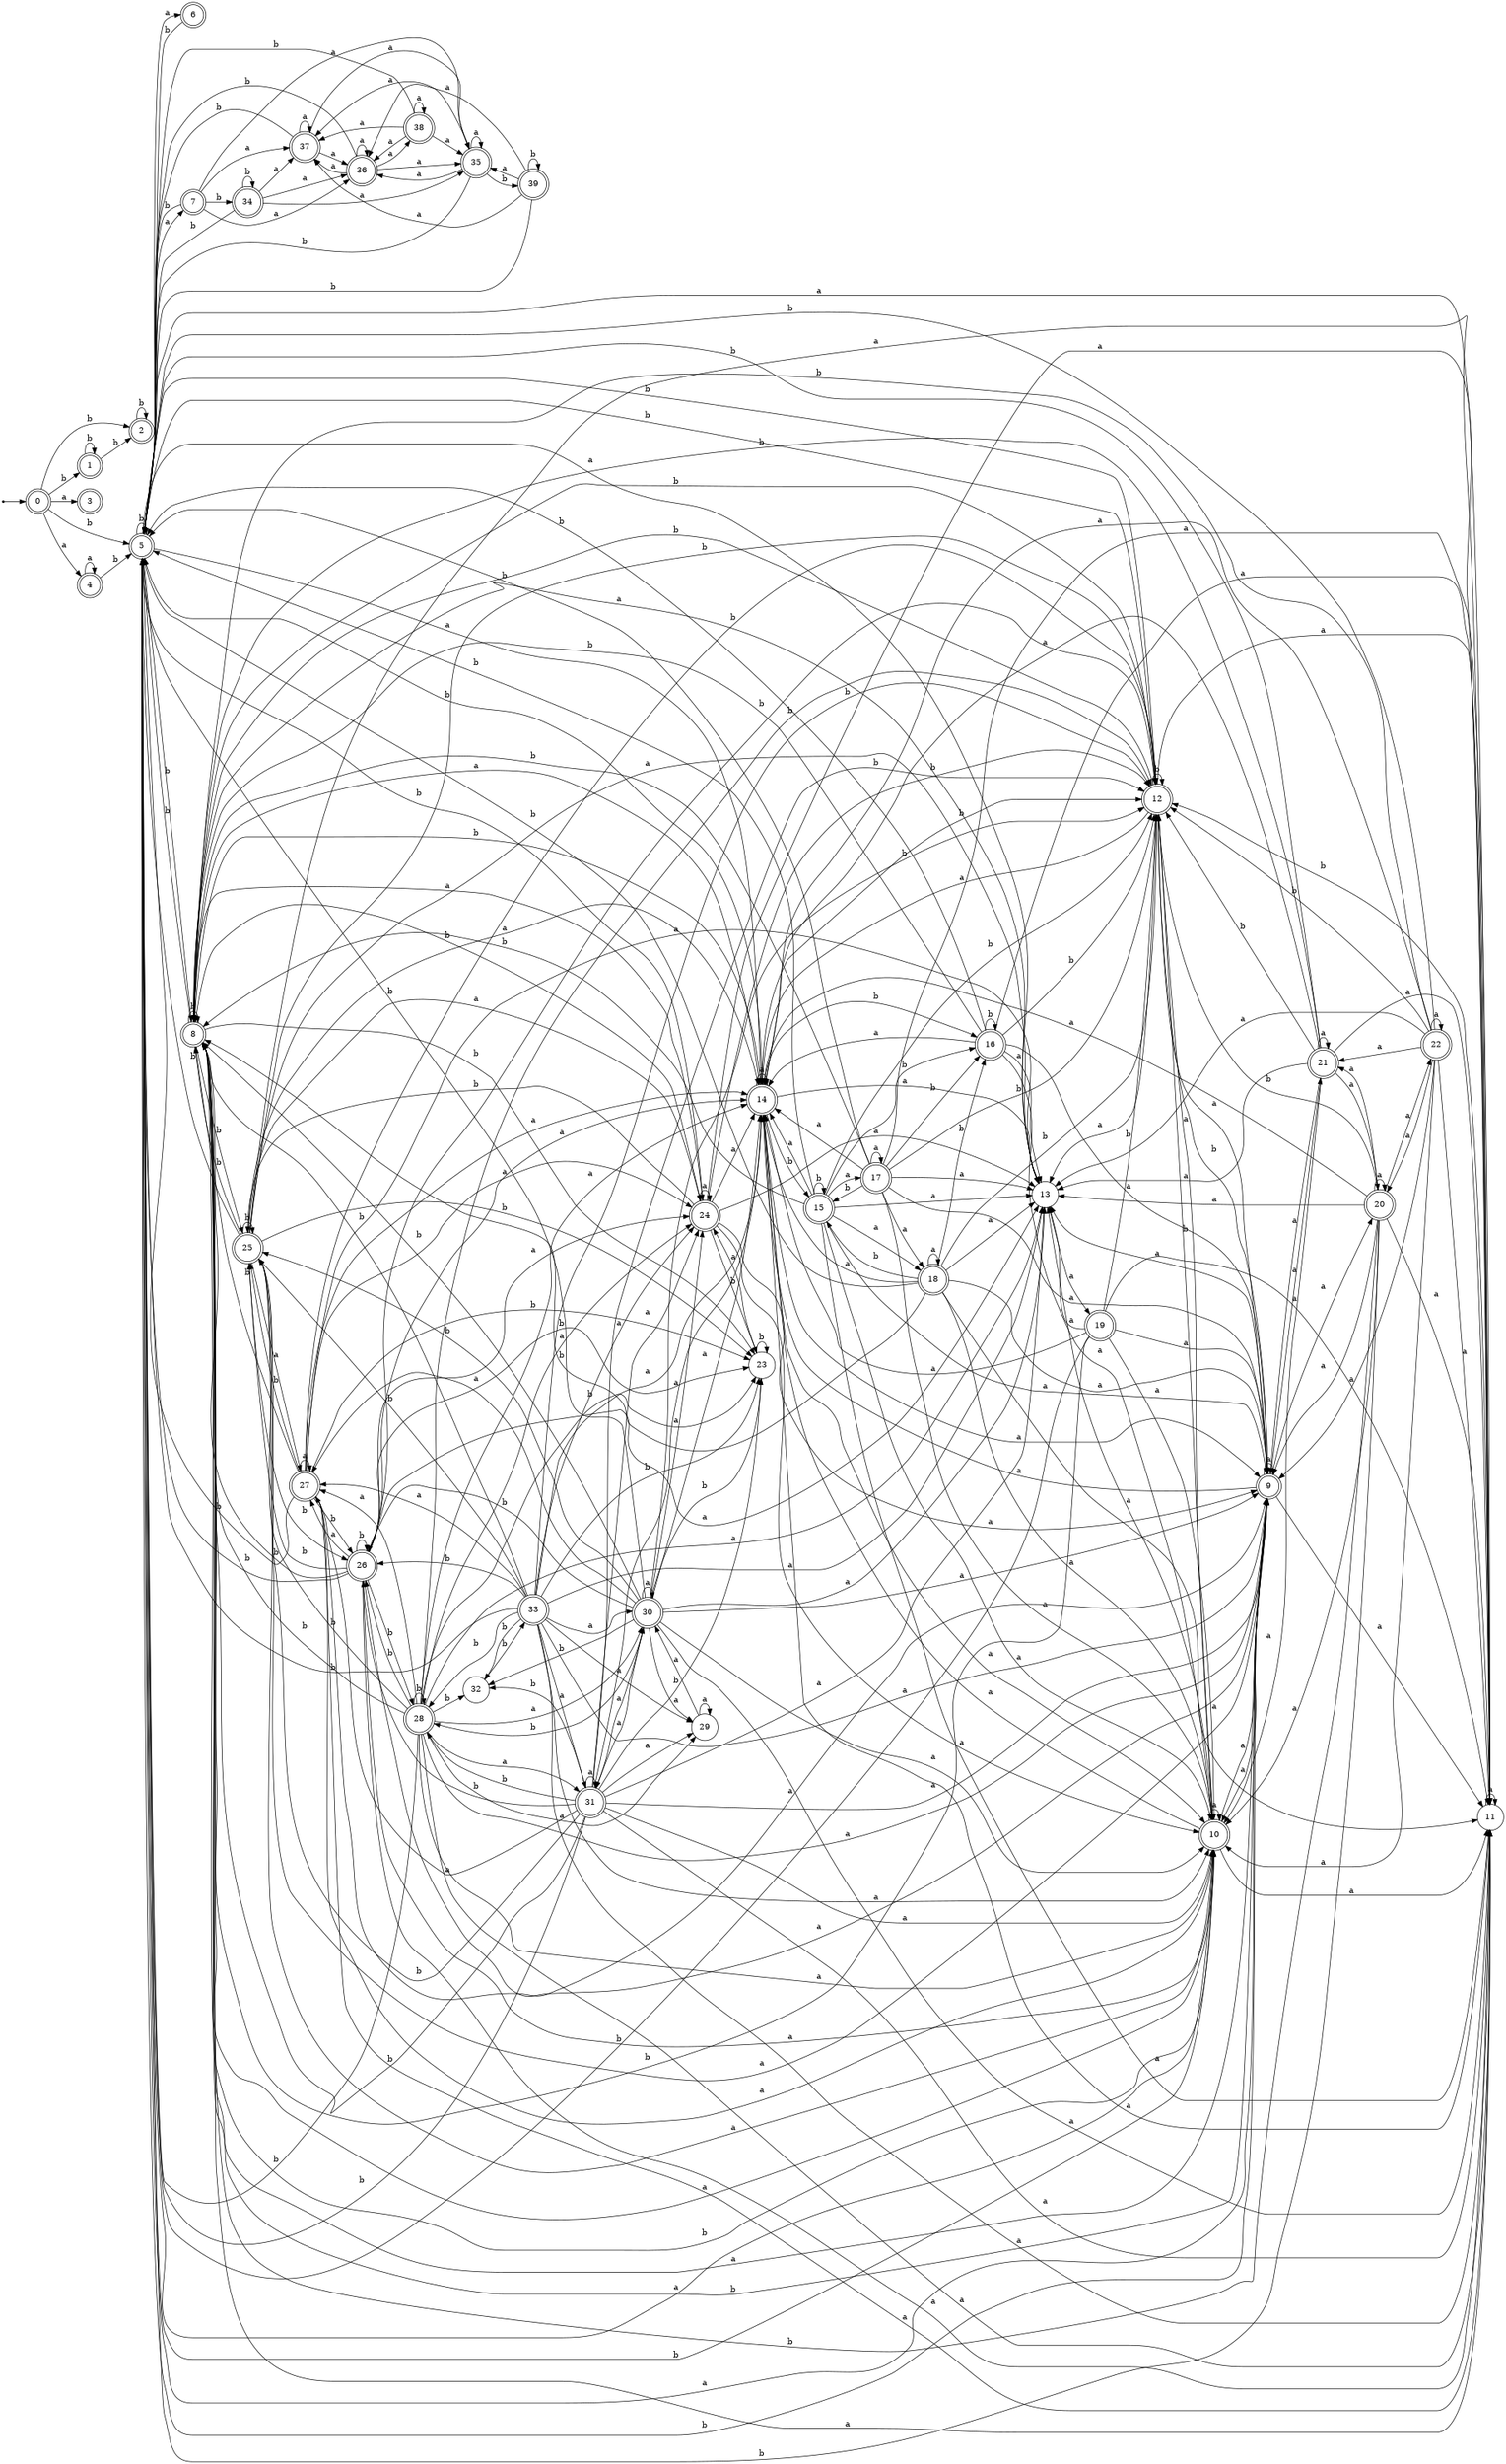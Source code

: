 digraph finite_state_machine {
rankdir=LR;
size="20,20";
node [shape = point]; "dummy0"
node [shape = doublecircle]; "0";"dummy0" -> "0";
node [shape = doublecircle]; "1";node [shape = doublecircle]; "2";node [shape = doublecircle]; "3";node [shape = doublecircle]; "4";node [shape = doublecircle]; "5";node [shape = doublecircle]; "6";node [shape = doublecircle]; "7";node [shape = doublecircle]; "8";node [shape = doublecircle]; "9";node [shape = doublecircle]; "10";node [shape = circle]; "11";
node [shape = doublecircle]; "12";node [shape = circle]; "13";
node [shape = doublecircle]; "14";node [shape = doublecircle]; "15";node [shape = doublecircle]; "16";node [shape = doublecircle]; "17";node [shape = doublecircle]; "18";node [shape = doublecircle]; "19";node [shape = doublecircle]; "20";node [shape = doublecircle]; "21";node [shape = doublecircle]; "22";node [shape = circle]; "23";
node [shape = doublecircle]; "24";node [shape = doublecircle]; "25";node [shape = doublecircle]; "26";node [shape = doublecircle]; "27";node [shape = doublecircle]; "28";node [shape = circle]; "29";
node [shape = doublecircle]; "30";node [shape = doublecircle]; "31";node [shape = circle]; "32";
node [shape = doublecircle]; "33";node [shape = doublecircle]; "34";node [shape = doublecircle]; "35";node [shape = doublecircle]; "36";node [shape = doublecircle]; "37";node [shape = doublecircle]; "38";node [shape = doublecircle]; "39";"0" -> "1" [label = "b"];
 "0" -> "2" [label = "b"];
 "0" -> "5" [label = "b"];
 "0" -> "3" [label = "a"];
 "0" -> "4" [label = "a"];
 "5" -> "8" [label = "b"];
 "5" -> "12" [label = "b"];
 "5" -> "5" [label = "b"];
 "5" -> "6" [label = "a"];
 "5" -> "7" [label = "a"];
 "5" -> "9" [label = "a"];
 "5" -> "10" [label = "a"];
 "5" -> "11" [label = "a"];
 "5" -> "13" [label = "a"];
 "5" -> "14" [label = "a"];
 "14" -> "9" [label = "a"];
 "14" -> "10" [label = "a"];
 "14" -> "11" [label = "a"];
 "14" -> "13" [label = "a"];
 "14" -> "14" [label = "a"];
 "14" -> "16" [label = "b"];
 "14" -> "5" [label = "b"];
 "14" -> "8" [label = "b"];
 "14" -> "12" [label = "b"];
 "14" -> "15" [label = "b"];
 "16" -> "16" [label = "b"];
 "16" -> "8" [label = "b"];
 "16" -> "12" [label = "b"];
 "16" -> "5" [label = "b"];
 "16" -> "9" [label = "a"];
 "16" -> "10" [label = "a"];
 "16" -> "11" [label = "a"];
 "16" -> "13" [label = "a"];
 "16" -> "14" [label = "a"];
 "15" -> "16" [label = "b"];
 "15" -> "5" [label = "b"];
 "15" -> "8" [label = "b"];
 "15" -> "12" [label = "b"];
 "15" -> "15" [label = "b"];
 "15" -> "17" [label = "a"];
 "15" -> "18" [label = "a"];
 "15" -> "9" [label = "a"];
 "15" -> "10" [label = "a"];
 "15" -> "11" [label = "a"];
 "15" -> "13" [label = "a"];
 "15" -> "14" [label = "a"];
 "18" -> "18" [label = "a"];
 "18" -> "9" [label = "a"];
 "18" -> "10" [label = "a"];
 "18" -> "11" [label = "a"];
 "18" -> "13" [label = "a"];
 "18" -> "14" [label = "a"];
 "18" -> "16" [label = "b"];
 "18" -> "5" [label = "b"];
 "18" -> "8" [label = "b"];
 "18" -> "12" [label = "b"];
 "18" -> "15" [label = "b"];
 "17" -> "17" [label = "a"];
 "17" -> "18" [label = "a"];
 "17" -> "9" [label = "a"];
 "17" -> "10" [label = "a"];
 "17" -> "11" [label = "a"];
 "17" -> "13" [label = "a"];
 "17" -> "14" [label = "a"];
 "17" -> "16" [label = "b"];
 "17" -> "5" [label = "b"];
 "17" -> "8" [label = "b"];
 "17" -> "12" [label = "b"];
 "17" -> "15" [label = "b"];
 "13" -> "19" [label = "a"];
 "19" -> "9" [label = "a"];
 "19" -> "10" [label = "a"];
 "19" -> "11" [label = "a"];
 "19" -> "13" [label = "a"];
 "19" -> "14" [label = "a"];
 "19" -> "8" [label = "b"];
 "19" -> "12" [label = "b"];
 "19" -> "5" [label = "b"];
 "12" -> "8" [label = "b"];
 "12" -> "12" [label = "b"];
 "12" -> "5" [label = "b"];
 "12" -> "9" [label = "a"];
 "12" -> "10" [label = "a"];
 "12" -> "11" [label = "a"];
 "12" -> "13" [label = "a"];
 "12" -> "14" [label = "a"];
 "11" -> "11" [label = "a"];
 "11" -> "12" [label = "b"];
 "10" -> "9" [label = "a"];
 "10" -> "10" [label = "a"];
 "10" -> "11" [label = "a"];
 "10" -> "13" [label = "a"];
 "10" -> "14" [label = "a"];
 "10" -> "8" [label = "b"];
 "10" -> "12" [label = "b"];
 "10" -> "5" [label = "b"];
 "9" -> "20" [label = "a"];
 "9" -> "21" [label = "a"];
 "9" -> "9" [label = "a"];
 "9" -> "10" [label = "a"];
 "9" -> "11" [label = "a"];
 "9" -> "13" [label = "a"];
 "9" -> "14" [label = "a"];
 "9" -> "8" [label = "b"];
 "9" -> "12" [label = "b"];
 "9" -> "5" [label = "b"];
 "21" -> "20" [label = "a"];
 "21" -> "21" [label = "a"];
 "21" -> "9" [label = "a"];
 "21" -> "10" [label = "a"];
 "21" -> "11" [label = "a"];
 "21" -> "13" [label = "a"];
 "21" -> "14" [label = "a"];
 "21" -> "8" [label = "b"];
 "21" -> "12" [label = "b"];
 "21" -> "5" [label = "b"];
 "20" -> "9" [label = "a"];
 "20" -> "10" [label = "a"];
 "20" -> "11" [label = "a"];
 "20" -> "13" [label = "a"];
 "20" -> "14" [label = "a"];
 "20" -> "20" [label = "a"];
 "20" -> "21" [label = "a"];
 "20" -> "22" [label = "a"];
 "20" -> "8" [label = "b"];
 "20" -> "12" [label = "b"];
 "20" -> "5" [label = "b"];
 "22" -> "9" [label = "a"];
 "22" -> "10" [label = "a"];
 "22" -> "11" [label = "a"];
 "22" -> "13" [label = "a"];
 "22" -> "14" [label = "a"];
 "22" -> "20" [label = "a"];
 "22" -> "21" [label = "a"];
 "22" -> "22" [label = "a"];
 "22" -> "8" [label = "b"];
 "22" -> "12" [label = "b"];
 "22" -> "5" [label = "b"];
 "8" -> "5" [label = "b"];
 "8" -> "23" [label = "b"];
 "8" -> "8" [label = "b"];
 "8" -> "25" [label = "b"];
 "8" -> "12" [label = "b"];
 "8" -> "24" [label = "a"];
 "8" -> "9" [label = "a"];
 "8" -> "10" [label = "a"];
 "8" -> "11" [label = "a"];
 "8" -> "13" [label = "a"];
 "8" -> "14" [label = "a"];
 "25" -> "5" [label = "b"];
 "25" -> "23" [label = "b"];
 "25" -> "8" [label = "b"];
 "25" -> "25" [label = "b"];
 "25" -> "26" [label = "b"];
 "25" -> "12" [label = "b"];
 "25" -> "27" [label = "a"];
 "25" -> "24" [label = "a"];
 "25" -> "9" [label = "a"];
 "25" -> "10" [label = "a"];
 "25" -> "11" [label = "a"];
 "25" -> "13" [label = "a"];
 "25" -> "14" [label = "a"];
 "27" -> "27" [label = "a"];
 "27" -> "24" [label = "a"];
 "27" -> "9" [label = "a"];
 "27" -> "10" [label = "a"];
 "27" -> "11" [label = "a"];
 "27" -> "13" [label = "a"];
 "27" -> "14" [label = "a"];
 "27" -> "5" [label = "b"];
 "27" -> "23" [label = "b"];
 "27" -> "8" [label = "b"];
 "27" -> "25" [label = "b"];
 "27" -> "26" [label = "b"];
 "27" -> "12" [label = "b"];
 "26" -> "5" [label = "b"];
 "26" -> "23" [label = "b"];
 "26" -> "8" [label = "b"];
 "26" -> "25" [label = "b"];
 "26" -> "26" [label = "b"];
 "26" -> "12" [label = "b"];
 "26" -> "28" [label = "b"];
 "26" -> "27" [label = "a"];
 "26" -> "24" [label = "a"];
 "26" -> "9" [label = "a"];
 "26" -> "10" [label = "a"];
 "26" -> "11" [label = "a"];
 "26" -> "13" [label = "a"];
 "26" -> "14" [label = "a"];
 "28" -> "32" [label = "b"];
 "28" -> "5" [label = "b"];
 "28" -> "8" [label = "b"];
 "28" -> "12" [label = "b"];
 "28" -> "23" [label = "b"];
 "28" -> "25" [label = "b"];
 "28" -> "26" [label = "b"];
 "28" -> "28" [label = "b"];
 "28" -> "9" [label = "a"];
 "28" -> "10" [label = "a"];
 "28" -> "11" [label = "a"];
 "28" -> "13" [label = "a"];
 "28" -> "14" [label = "a"];
 "28" -> "24" [label = "a"];
 "28" -> "27" [label = "a"];
 "28" -> "29" [label = "a"];
 "28" -> "30" [label = "a"];
 "28" -> "31" [label = "a"];
 "32" -> "33" [label = "b"];
 "33" -> "32" [label = "b"];
 "33" -> "5" [label = "b"];
 "33" -> "8" [label = "b"];
 "33" -> "12" [label = "b"];
 "33" -> "23" [label = "b"];
 "33" -> "25" [label = "b"];
 "33" -> "26" [label = "b"];
 "33" -> "28" [label = "b"];
 "33" -> "9" [label = "a"];
 "33" -> "10" [label = "a"];
 "33" -> "11" [label = "a"];
 "33" -> "13" [label = "a"];
 "33" -> "14" [label = "a"];
 "33" -> "24" [label = "a"];
 "33" -> "27" [label = "a"];
 "33" -> "29" [label = "a"];
 "33" -> "30" [label = "a"];
 "33" -> "31" [label = "a"];
 "31" -> "9" [label = "a"];
 "31" -> "10" [label = "a"];
 "31" -> "11" [label = "a"];
 "31" -> "13" [label = "a"];
 "31" -> "14" [label = "a"];
 "31" -> "24" [label = "a"];
 "31" -> "27" [label = "a"];
 "31" -> "29" [label = "a"];
 "31" -> "30" [label = "a"];
 "31" -> "31" [label = "a"];
 "31" -> "32" [label = "b"];
 "31" -> "5" [label = "b"];
 "31" -> "8" [label = "b"];
 "31" -> "12" [label = "b"];
 "31" -> "23" [label = "b"];
 "31" -> "25" [label = "b"];
 "31" -> "26" [label = "b"];
 "31" -> "28" [label = "b"];
 "30" -> "9" [label = "a"];
 "30" -> "10" [label = "a"];
 "30" -> "11" [label = "a"];
 "30" -> "13" [label = "a"];
 "30" -> "14" [label = "a"];
 "30" -> "24" [label = "a"];
 "30" -> "27" [label = "a"];
 "30" -> "29" [label = "a"];
 "30" -> "30" [label = "a"];
 "30" -> "31" [label = "a"];
 "30" -> "32" [label = "b"];
 "30" -> "5" [label = "b"];
 "30" -> "8" [label = "b"];
 "30" -> "12" [label = "b"];
 "30" -> "23" [label = "b"];
 "30" -> "25" [label = "b"];
 "30" -> "26" [label = "b"];
 "30" -> "28" [label = "b"];
 "29" -> "29" [label = "a"];
 "29" -> "30" [label = "a"];
 "24" -> "24" [label = "a"];
 "24" -> "9" [label = "a"];
 "24" -> "10" [label = "a"];
 "24" -> "11" [label = "a"];
 "24" -> "13" [label = "a"];
 "24" -> "14" [label = "a"];
 "24" -> "5" [label = "b"];
 "24" -> "23" [label = "b"];
 "24" -> "8" [label = "b"];
 "24" -> "25" [label = "b"];
 "24" -> "12" [label = "b"];
 "23" -> "23" [label = "b"];
 "23" -> "24" [label = "a"];
 "7" -> "34" [label = "b"];
 "7" -> "5" [label = "b"];
 "7" -> "35" [label = "a"];
 "7" -> "36" [label = "a"];
 "7" -> "37" [label = "a"];
 "37" -> "35" [label = "a"];
 "37" -> "36" [label = "a"];
 "37" -> "37" [label = "a"];
 "37" -> "5" [label = "b"];
 "36" -> "35" [label = "a"];
 "36" -> "36" [label = "a"];
 "36" -> "37" [label = "a"];
 "36" -> "38" [label = "a"];
 "36" -> "5" [label = "b"];
 "38" -> "35" [label = "a"];
 "38" -> "36" [label = "a"];
 "38" -> "37" [label = "a"];
 "38" -> "38" [label = "a"];
 "38" -> "5" [label = "b"];
 "35" -> "35" [label = "a"];
 "35" -> "36" [label = "a"];
 "35" -> "37" [label = "a"];
 "35" -> "5" [label = "b"];
 "35" -> "39" [label = "b"];
 "39" -> "5" [label = "b"];
 "39" -> "39" [label = "b"];
 "39" -> "35" [label = "a"];
 "39" -> "36" [label = "a"];
 "39" -> "37" [label = "a"];
 "34" -> "34" [label = "b"];
 "34" -> "5" [label = "b"];
 "34" -> "35" [label = "a"];
 "34" -> "36" [label = "a"];
 "34" -> "37" [label = "a"];
 "6" -> "5" [label = "b"];
 "4" -> "4" [label = "a"];
 "4" -> "5" [label = "b"];
 "2" -> "2" [label = "b"];
 "1" -> "1" [label = "b"];
 "1" -> "2" [label = "b"];
 }
